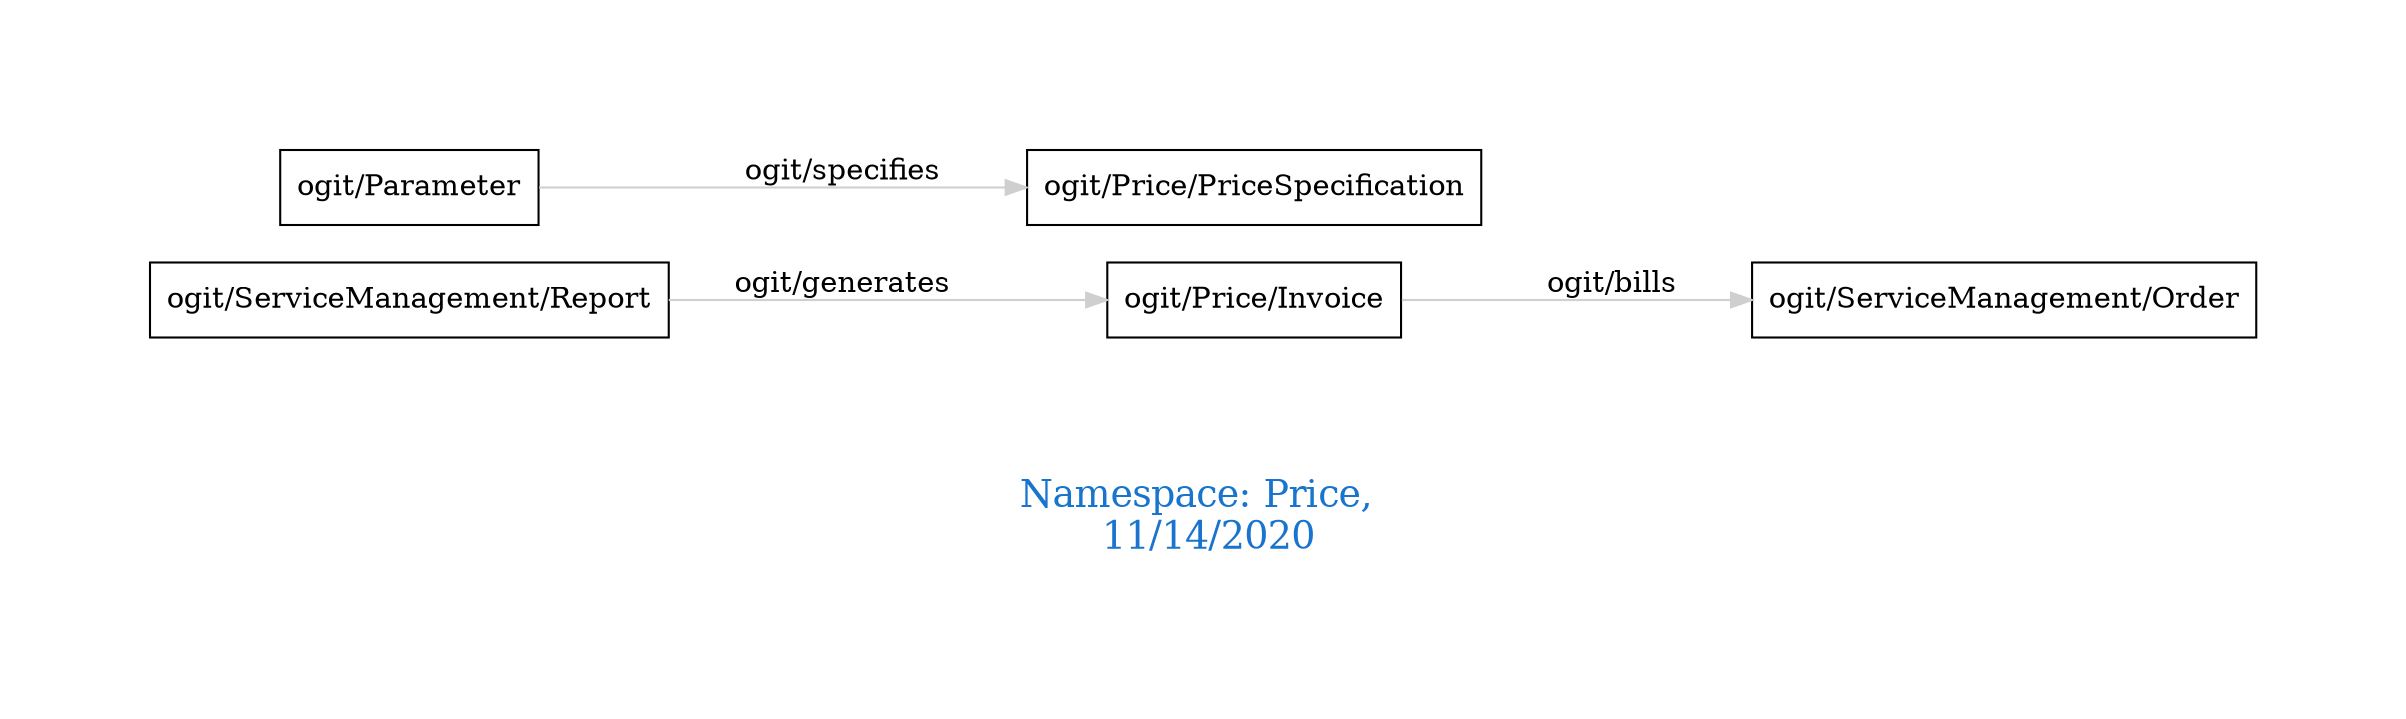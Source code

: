 digraph OGIT_ontology {
 graph [ rankdir= LR,pad=1 
fontsize = 18,
fontcolor= dodgerblue3,label = "\n\n\nNamespace: Price, \n 11/14/2020"];
node[shape=polygon];
edge [  color="gray81"];

   "ogit/Price/Invoice" -> "ogit/ServiceManagement/Order" [label="   ogit/bills    "];
   "ogit/ServiceManagement/Report" -> "ogit/Price/Invoice" [label="   ogit/generates    "];
   "ogit/Parameter" -> "ogit/Price/PriceSpecification" [label="   ogit/specifies    "];
}
